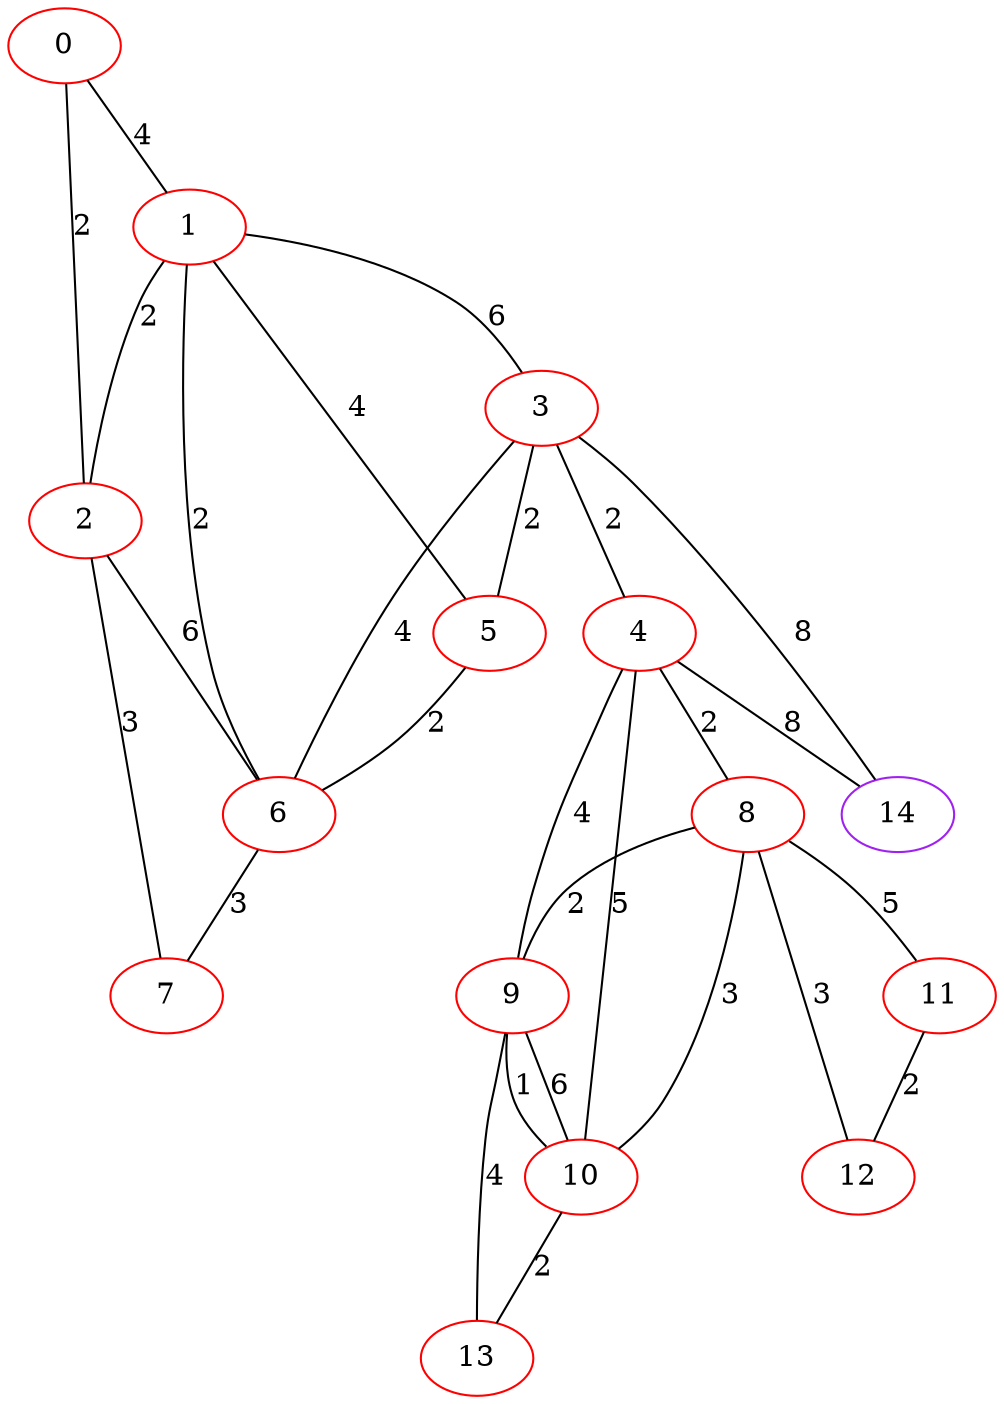 graph "" {
0 [color=red, weight=1];
1 [color=red, weight=1];
2 [color=red, weight=1];
3 [color=red, weight=1];
4 [color=red, weight=1];
5 [color=red, weight=1];
6 [color=red, weight=1];
7 [color=red, weight=1];
8 [color=red, weight=1];
9 [color=red, weight=1];
10 [color=red, weight=1];
11 [color=red, weight=1];
12 [color=red, weight=1];
13 [color=red, weight=1];
14 [color=purple, weight=4];
0 -- 1  [key=0, label=4];
0 -- 2  [key=0, label=2];
1 -- 2  [key=0, label=2];
1 -- 3  [key=0, label=6];
1 -- 5  [key=0, label=4];
1 -- 6  [key=0, label=2];
2 -- 6  [key=0, label=6];
2 -- 7  [key=0, label=3];
3 -- 14  [key=0, label=8];
3 -- 4  [key=0, label=2];
3 -- 5  [key=0, label=2];
3 -- 6  [key=0, label=4];
4 -- 8  [key=0, label=2];
4 -- 9  [key=0, label=4];
4 -- 10  [key=0, label=5];
4 -- 14  [key=0, label=8];
5 -- 6  [key=0, label=2];
6 -- 7  [key=0, label=3];
8 -- 10  [key=0, label=3];
8 -- 11  [key=0, label=5];
8 -- 12  [key=0, label=3];
8 -- 9  [key=0, label=2];
9 -- 10  [key=0, label=1];
9 -- 10  [key=1, label=6];
9 -- 13  [key=0, label=4];
10 -- 13  [key=0, label=2];
11 -- 12  [key=0, label=2];
}
